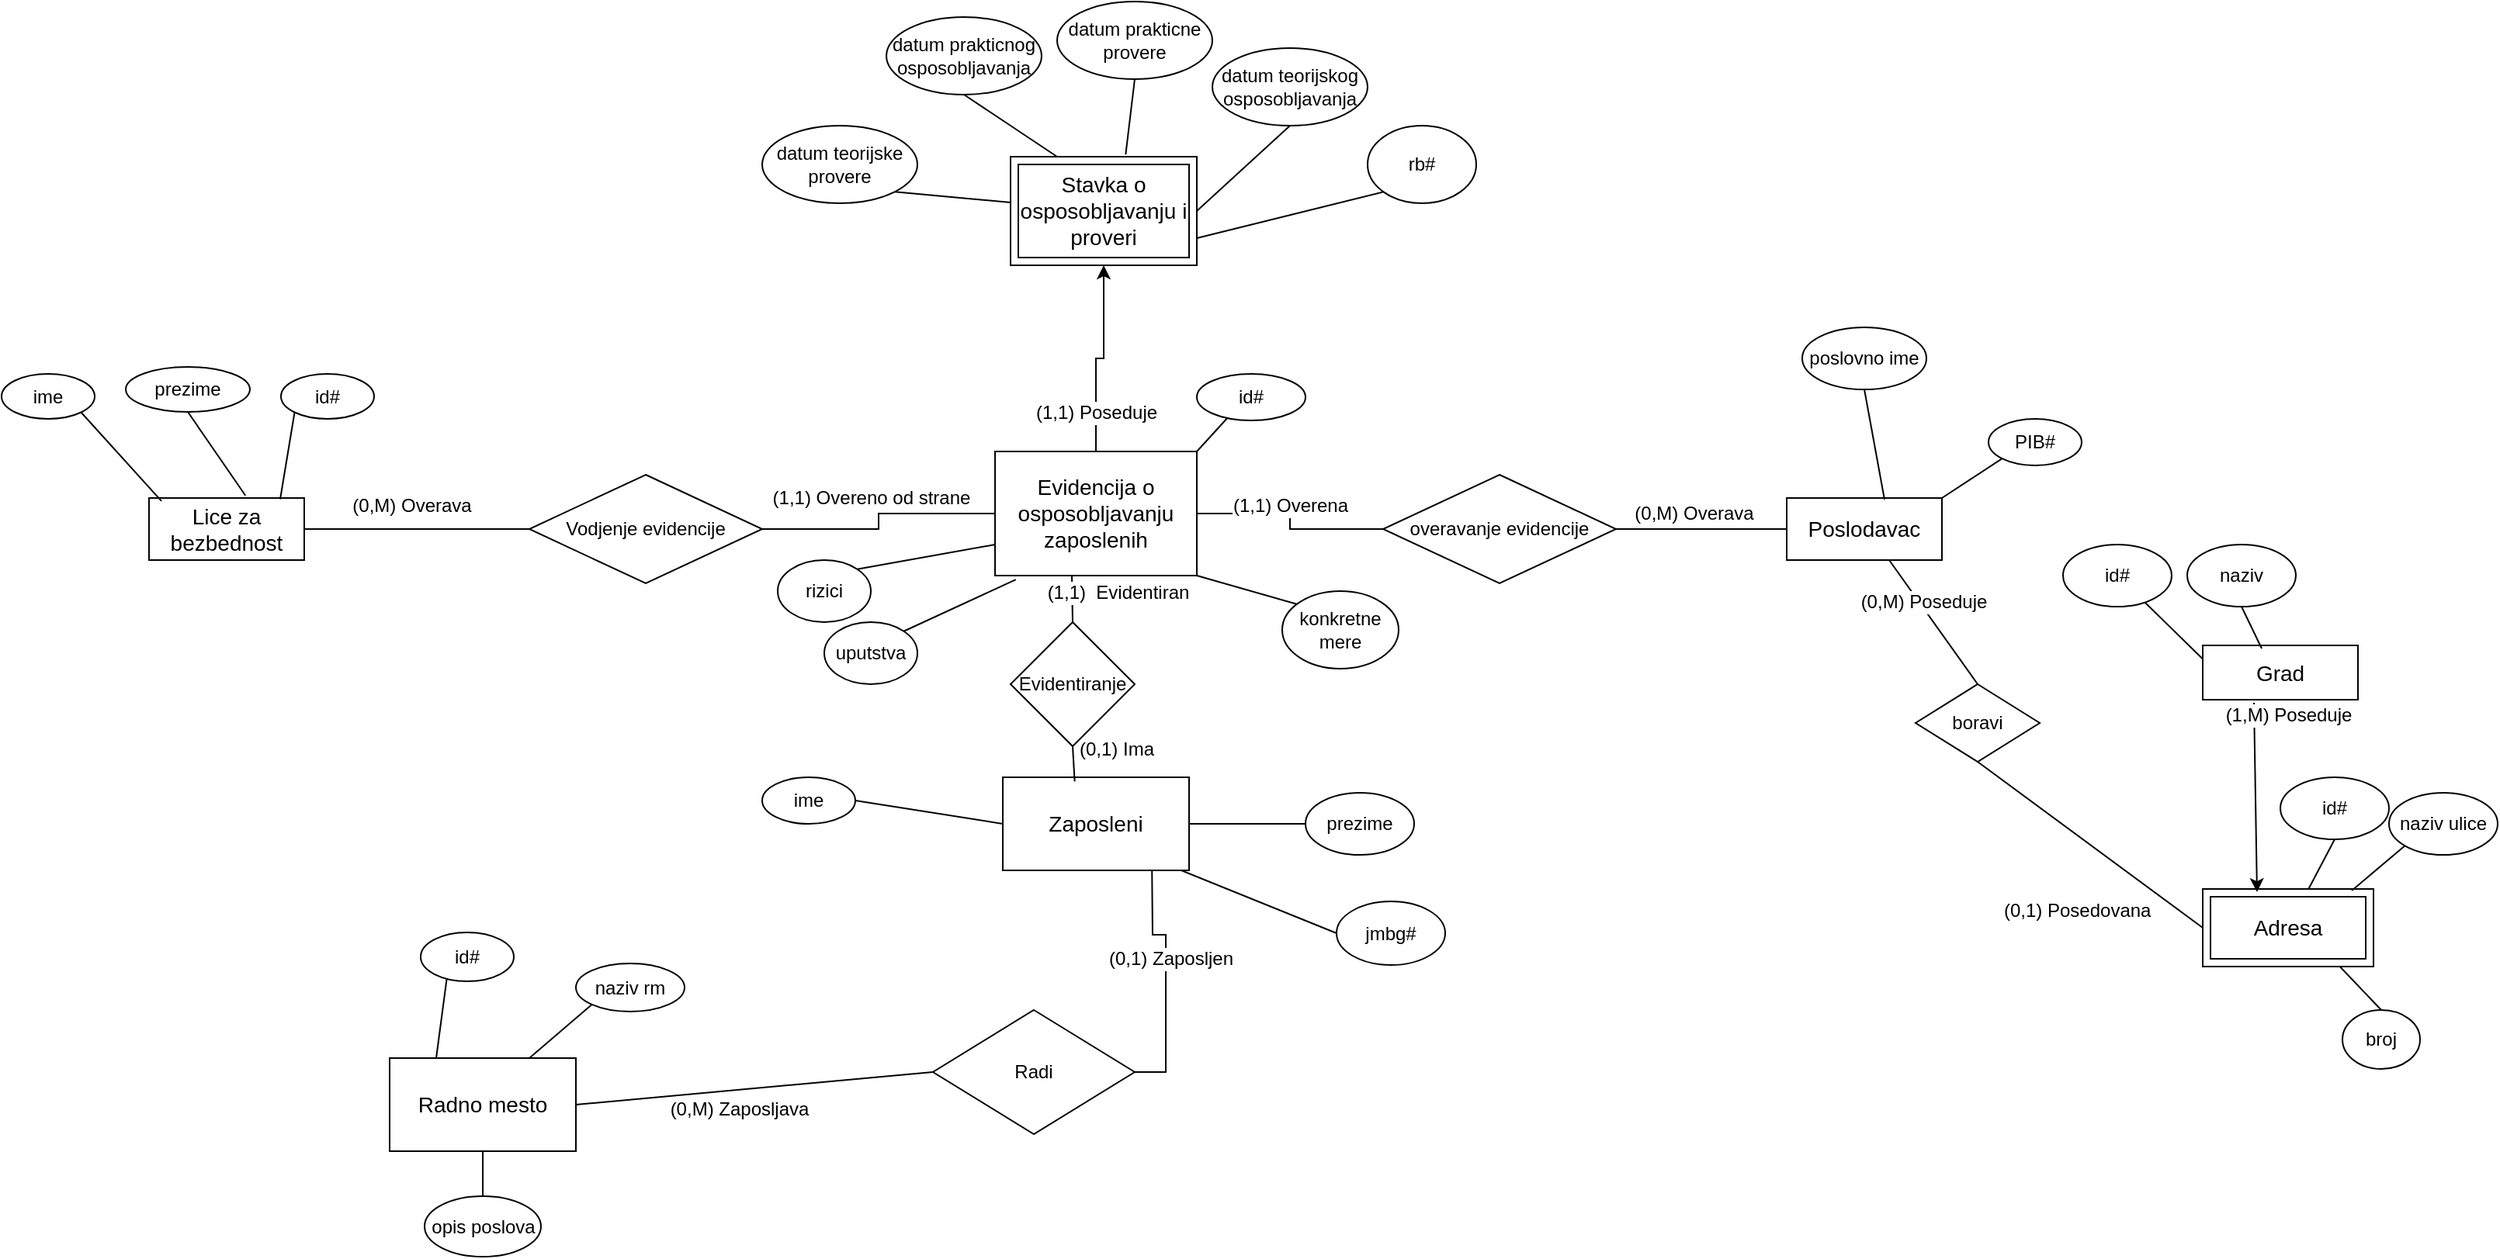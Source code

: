 <mxfile version="22.0.3" type="device">
  <diagram id="cX9Rxq1GDXvq4FwfHjqG" name="Page-1">
    <mxGraphModel dx="2268" dy="1928" grid="1" gridSize="10" guides="1" tooltips="1" connect="1" arrows="1" fold="1" page="1" pageScale="1" pageWidth="850" pageHeight="1100" math="0" shadow="0">
      <root>
        <mxCell id="0" />
        <mxCell id="1" parent="0" />
        <object label="" kardinalnost="(0,M)" id="p6OjkSHZk2NeHFK_y6Gc-2">
          <mxCell style="rounded=0;orthogonalLoop=1;jettySize=auto;html=1;exitX=0.5;exitY=1;exitDx=0;exitDy=0;endArrow=none;endFill=0;targetPerimeterSpacing=0;entryX=0.5;entryY=0;entryDx=0;entryDy=0;" parent="1" target="dR7-cXVYRjZlP15LV4le-50" edge="1">
            <mxGeometry relative="1" as="geometry">
              <mxPoint x="169.5" y="330" as="targetPoint" />
              <mxPoint x="169.5" y="200" as="sourcePoint" />
            </mxGeometry>
          </mxCell>
        </object>
        <mxCell id="p6OjkSHZk2NeHFK_y6Gc-15" value="&lt;font style=&quot;font-size: 12px;&quot;&gt;(1,1)&amp;nbsp; Evidentiran&lt;/font&gt;" style="edgeLabel;html=1;align=center;verticalAlign=middle;resizable=0;points=[];fontSize=12;" parent="p6OjkSHZk2NeHFK_y6Gc-2" vertex="1" connectable="0">
          <mxGeometry x="-0.769" y="3" relative="1" as="geometry">
            <mxPoint x="26" y="7" as="offset" />
          </mxGeometry>
        </mxCell>
        <mxCell id="dR7-cXVYRjZlP15LV4le-53" style="rounded=0;orthogonalLoop=1;jettySize=auto;html=1;exitX=1;exitY=0.5;exitDx=0;exitDy=0;entryX=0.5;entryY=1;entryDx=0;entryDy=0;endArrow=none;endFill=0;" parent="1" source="MHaZ8JLug0pjG2hCf8hZ-29" target="dR7-cXVYRjZlP15LV4le-54" edge="1">
          <mxGeometry relative="1" as="geometry">
            <mxPoint x="217.529" y="70" as="targetPoint" />
          </mxGeometry>
        </mxCell>
        <mxCell id="dR7-cXVYRjZlP15LV4le-65" style="rounded=0;orthogonalLoop=1;jettySize=auto;html=1;exitX=1;exitY=1;exitDx=0;exitDy=0;endArrow=none;endFill=0;" parent="1" source="p6OjkSHZk2NeHFK_y6Gc-1" edge="1">
          <mxGeometry relative="1" as="geometry">
            <mxPoint x="320" y="220" as="targetPoint" />
          </mxGeometry>
        </mxCell>
        <mxCell id="MHaZ8JLug0pjG2hCf8hZ-30" style="edgeStyle=orthogonalEdgeStyle;rounded=0;orthogonalLoop=1;jettySize=auto;html=1;exitX=0.5;exitY=0;exitDx=0;exitDy=0;entryX=0.5;entryY=1;entryDx=0;entryDy=0;" parent="1" source="p6OjkSHZk2NeHFK_y6Gc-1" target="MHaZ8JLug0pjG2hCf8hZ-29" edge="1">
          <mxGeometry relative="1" as="geometry" />
        </mxCell>
        <mxCell id="p6OjkSHZk2NeHFK_y6Gc-1" value="&lt;font style=&quot;font-size: 14px;&quot;&gt;Evidencija o osposobljavanju zaposlenih&lt;/font&gt;" style="rounded=0;whiteSpace=wrap;html=1;fontSize=14;" parent="1" vertex="1">
          <mxGeometry x="120" y="120" width="130" height="80" as="geometry" />
        </mxCell>
        <mxCell id="dR7-cXVYRjZlP15LV4le-43" style="rounded=0;orthogonalLoop=1;jettySize=auto;html=1;exitX=1;exitY=0.5;exitDx=0;exitDy=0;entryX=0;entryY=0.5;entryDx=0;entryDy=0;endArrow=none;endFill=0;" parent="1" source="dR7-cXVYRjZlP15LV4le-46" target="dR7-cXVYRjZlP15LV4le-42" edge="1">
          <mxGeometry relative="1" as="geometry">
            <mxPoint x="235" y="355" as="sourcePoint" />
          </mxGeometry>
        </mxCell>
        <mxCell id="p6OjkSHZk2NeHFK_y6Gc-17" value="" style="endArrow=none;html=1;rounded=0;entryX=0;entryY=0.5;entryDx=0;entryDy=0;exitX=1;exitY=0.5;exitDx=0;exitDy=0;" parent="1" source="dR7-cXVYRjZlP15LV4le-47" target="dR7-cXVYRjZlP15LV4le-46" edge="1">
          <mxGeometry width="50" height="50" relative="1" as="geometry">
            <mxPoint x="34.0" y="353.0" as="sourcePoint" />
            <mxPoint x="125" y="342.5" as="targetPoint" />
          </mxGeometry>
        </mxCell>
        <mxCell id="p6OjkSHZk2NeHFK_y6Gc-18" value="&lt;font style=&quot;font-size: 14px;&quot;&gt;Poslodavac&lt;/font&gt;" style="whiteSpace=wrap;html=1;align=center;" parent="1" vertex="1">
          <mxGeometry x="630" y="150" width="100" height="40" as="geometry" />
        </mxCell>
        <mxCell id="p6OjkSHZk2NeHFK_y6Gc-20" value="" style="edgeStyle=orthogonalEdgeStyle;rounded=0;orthogonalLoop=1;jettySize=auto;html=1;endArrow=none;endFill=0;" parent="1" source="p6OjkSHZk2NeHFK_y6Gc-19" target="p6OjkSHZk2NeHFK_y6Gc-1" edge="1">
          <mxGeometry relative="1" as="geometry" />
        </mxCell>
        <mxCell id="p6OjkSHZk2NeHFK_y6Gc-23" value="&lt;font style=&quot;font-size: 12px;&quot;&gt;(1,1) Overena&lt;/font&gt;" style="edgeLabel;html=1;align=center;verticalAlign=middle;resizable=0;points=[];fontSize=12;" parent="p6OjkSHZk2NeHFK_y6Gc-20" vertex="1" connectable="0">
          <mxGeometry x="0.339" y="1" relative="1" as="geometry">
            <mxPoint x="17" y="-6" as="offset" />
          </mxGeometry>
        </mxCell>
        <mxCell id="p6OjkSHZk2NeHFK_y6Gc-21" style="edgeStyle=orthogonalEdgeStyle;rounded=0;orthogonalLoop=1;jettySize=auto;html=1;exitX=1;exitY=0.5;exitDx=0;exitDy=0;entryX=0;entryY=0.5;entryDx=0;entryDy=0;endArrow=none;endFill=0;" parent="1" source="p6OjkSHZk2NeHFK_y6Gc-19" target="p6OjkSHZk2NeHFK_y6Gc-18" edge="1">
          <mxGeometry relative="1" as="geometry" />
        </mxCell>
        <mxCell id="p6OjkSHZk2NeHFK_y6Gc-24" value="(0,M) Overava" style="edgeLabel;html=1;align=center;verticalAlign=middle;resizable=0;points=[];fontSize=12;" parent="p6OjkSHZk2NeHFK_y6Gc-21" vertex="1" connectable="0">
          <mxGeometry x="-0.036" y="3" relative="1" as="geometry">
            <mxPoint x="-3" y="-7" as="offset" />
          </mxGeometry>
        </mxCell>
        <mxCell id="p6OjkSHZk2NeHFK_y6Gc-19" value="overavanje evidencije" style="shape=rhombus;perimeter=rhombusPerimeter;whiteSpace=wrap;html=1;align=center;" parent="1" vertex="1">
          <mxGeometry x="370" y="135" width="150" height="70" as="geometry" />
        </mxCell>
        <mxCell id="p6OjkSHZk2NeHFK_y6Gc-27" value="PIB#" style="ellipse;whiteSpace=wrap;html=1;align=center;" parent="1" vertex="1">
          <mxGeometry x="760" y="99" width="60" height="30" as="geometry" />
        </mxCell>
        <mxCell id="p6OjkSHZk2NeHFK_y6Gc-28" value="" style="endArrow=none;html=1;rounded=0;entryX=1;entryY=0;entryDx=0;entryDy=0;exitX=0;exitY=1;exitDx=0;exitDy=0;" parent="1" source="p6OjkSHZk2NeHFK_y6Gc-27" target="p6OjkSHZk2NeHFK_y6Gc-18" edge="1">
          <mxGeometry width="50" height="50" relative="1" as="geometry">
            <mxPoint x="620" y="220" as="sourcePoint" />
            <mxPoint x="715" y="213" as="targetPoint" />
          </mxGeometry>
        </mxCell>
        <mxCell id="p6OjkSHZk2NeHFK_y6Gc-31" value="poslovno ime" style="ellipse;whiteSpace=wrap;html=1;align=center;" parent="1" vertex="1">
          <mxGeometry x="640" y="40" width="80" height="40" as="geometry" />
        </mxCell>
        <mxCell id="p6OjkSHZk2NeHFK_y6Gc-32" value="" style="endArrow=none;html=1;rounded=0;entryX=0.63;entryY=0.025;entryDx=0;entryDy=0;exitX=0.5;exitY=1;exitDx=0;exitDy=0;entryPerimeter=0;" parent="1" source="p6OjkSHZk2NeHFK_y6Gc-31" target="p6OjkSHZk2NeHFK_y6Gc-18" edge="1">
          <mxGeometry width="50" height="50" relative="1" as="geometry">
            <mxPoint x="780" y="280" as="sourcePoint" />
            <mxPoint x="875" y="263" as="targetPoint" />
          </mxGeometry>
        </mxCell>
        <mxCell id="p6OjkSHZk2NeHFK_y6Gc-33" value="id#" style="ellipse;whiteSpace=wrap;html=1;align=center;" parent="1" vertex="1">
          <mxGeometry x="250" y="70" width="70" height="30" as="geometry" />
        </mxCell>
        <mxCell id="p6OjkSHZk2NeHFK_y6Gc-34" value="" style="endArrow=none;html=1;rounded=0;entryX=1;entryY=0;entryDx=0;entryDy=0;exitX=0.28;exitY=0.95;exitDx=0;exitDy=0;exitPerimeter=0;" parent="1" source="p6OjkSHZk2NeHFK_y6Gc-33" target="p6OjkSHZk2NeHFK_y6Gc-1" edge="1">
          <mxGeometry width="50" height="50" relative="1" as="geometry">
            <mxPoint x="220" y="279" as="sourcePoint" />
            <mxPoint x="206" y="140" as="targetPoint" />
          </mxGeometry>
        </mxCell>
        <mxCell id="p6OjkSHZk2NeHFK_y6Gc-37" style="edgeStyle=orthogonalEdgeStyle;rounded=0;orthogonalLoop=1;jettySize=auto;html=1;exitX=1;exitY=0.5;exitDx=0;exitDy=0;entryX=0;entryY=0.5;entryDx=0;entryDy=0;endArrow=none;endFill=0;" parent="1" source="p6OjkSHZk2NeHFK_y6Gc-39" target="p6OjkSHZk2NeHFK_y6Gc-1" edge="1">
          <mxGeometry relative="1" as="geometry">
            <mxPoint x="80" y="165" as="targetPoint" />
          </mxGeometry>
        </mxCell>
        <mxCell id="p6OjkSHZk2NeHFK_y6Gc-38" value="(1,1) Overeno od strane" style="edgeLabel;html=1;align=center;verticalAlign=middle;resizable=0;points=[];fontSize=12;" parent="p6OjkSHZk2NeHFK_y6Gc-37" vertex="1" connectable="0">
          <mxGeometry x="-0.036" y="3" relative="1" as="geometry">
            <mxPoint x="-2" y="-18" as="offset" />
          </mxGeometry>
        </mxCell>
        <mxCell id="p6OjkSHZk2NeHFK_y6Gc-40" style="edgeStyle=orthogonalEdgeStyle;rounded=0;orthogonalLoop=1;jettySize=auto;html=1;exitX=0;exitY=0.5;exitDx=0;exitDy=0;endArrow=none;endFill=0;entryX=1;entryY=0.5;entryDx=0;entryDy=0;" parent="1" source="p6OjkSHZk2NeHFK_y6Gc-39" target="p6OjkSHZk2NeHFK_y6Gc-42" edge="1">
          <mxGeometry relative="1" as="geometry">
            <mxPoint x="-330" y="170" as="targetPoint" />
          </mxGeometry>
        </mxCell>
        <mxCell id="p6OjkSHZk2NeHFK_y6Gc-39" value="Vodjenje evidencije" style="shape=rhombus;perimeter=rhombusPerimeter;whiteSpace=wrap;html=1;align=center;" parent="1" vertex="1">
          <mxGeometry x="-180" y="135" width="150" height="70" as="geometry" />
        </mxCell>
        <mxCell id="p6OjkSHZk2NeHFK_y6Gc-41" value="(0,M) Overava" style="edgeLabel;html=1;align=center;verticalAlign=middle;resizable=0;points=[];fontSize=12;" parent="1" vertex="1" connectable="0">
          <mxGeometry x="-249.995" y="160" as="geometry">
            <mxPoint x="-6" y="-5" as="offset" />
          </mxGeometry>
        </mxCell>
        <mxCell id="p6OjkSHZk2NeHFK_y6Gc-42" value="&lt;font style=&quot;font-size: 14px;&quot;&gt;Lice za bezbednost&lt;/font&gt;" style="whiteSpace=wrap;html=1;align=center;" parent="1" vertex="1">
          <mxGeometry x="-425" y="150" width="100" height="40" as="geometry" />
        </mxCell>
        <mxCell id="p6OjkSHZk2NeHFK_y6Gc-43" value="ime" style="ellipse;whiteSpace=wrap;html=1;align=center;" parent="1" vertex="1">
          <mxGeometry x="-520" y="70" width="60" height="29" as="geometry" />
        </mxCell>
        <mxCell id="p6OjkSHZk2NeHFK_y6Gc-44" value="" style="endArrow=none;html=1;rounded=0;entryX=0.08;entryY=0.049;entryDx=0;entryDy=0;exitX=1;exitY=1;exitDx=0;exitDy=0;entryPerimeter=0;" parent="1" source="p6OjkSHZk2NeHFK_y6Gc-43" target="p6OjkSHZk2NeHFK_y6Gc-42" edge="1">
          <mxGeometry width="50" height="50" relative="1" as="geometry">
            <mxPoint x="-400" y="289" as="sourcePoint" />
            <mxPoint x="-414" y="150" as="targetPoint" />
          </mxGeometry>
        </mxCell>
        <mxCell id="p6OjkSHZk2NeHFK_y6Gc-45" value="id#" style="ellipse;whiteSpace=wrap;html=1;align=center;" parent="1" vertex="1">
          <mxGeometry x="-340" y="70" width="60" height="29" as="geometry" />
        </mxCell>
        <mxCell id="p6OjkSHZk2NeHFK_y6Gc-46" value="" style="endArrow=none;html=1;rounded=0;entryX=0.845;entryY=0.019;entryDx=0;entryDy=0;exitX=0;exitY=1;exitDx=0;exitDy=0;entryPerimeter=0;" parent="1" source="p6OjkSHZk2NeHFK_y6Gc-45" target="p6OjkSHZk2NeHFK_y6Gc-42" edge="1">
          <mxGeometry width="50" height="50" relative="1" as="geometry">
            <mxPoint x="-440" y="219" as="sourcePoint" />
            <mxPoint x="-330" y="149" as="targetPoint" />
          </mxGeometry>
        </mxCell>
        <mxCell id="p6OjkSHZk2NeHFK_y6Gc-47" value="prezime" style="ellipse;whiteSpace=wrap;html=1;align=center;" parent="1" vertex="1">
          <mxGeometry x="-440" y="65.5" width="80" height="29" as="geometry" />
        </mxCell>
        <mxCell id="p6OjkSHZk2NeHFK_y6Gc-48" value="" style="endArrow=none;html=1;rounded=0;entryX=0.621;entryY=-0.04;entryDx=0;entryDy=0;exitX=0.5;exitY=1;exitDx=0;exitDy=0;entryPerimeter=0;" parent="1" source="p6OjkSHZk2NeHFK_y6Gc-47" target="p6OjkSHZk2NeHFK_y6Gc-42" edge="1">
          <mxGeometry width="50" height="50" relative="1" as="geometry">
            <mxPoint x="-280" y="279" as="sourcePoint" />
            <mxPoint x="-367" y="150" as="targetPoint" />
          </mxGeometry>
        </mxCell>
        <mxCell id="XjySdd2gi-GwcaV57Ylc-37" value="" style="rounded=0;orthogonalLoop=1;jettySize=auto;html=1;exitX=1;exitY=0.5;exitDx=0;exitDy=0;entryX=0;entryY=0.5;entryDx=0;entryDy=0;endArrow=none;endFill=0;" parent="1" source="dR7-cXVYRjZlP15LV4le-10" target="XjySdd2gi-GwcaV57Ylc-36" edge="1">
          <mxGeometry relative="1" as="geometry">
            <mxPoint x="-140" y="550" as="sourcePoint" />
          </mxGeometry>
        </mxCell>
        <mxCell id="XjySdd2gi-GwcaV57Ylc-36" value="Radi" style="rhombus;whiteSpace=wrap;html=1;" parent="1" vertex="1">
          <mxGeometry x="80" y="480" width="130" height="80" as="geometry" />
        </mxCell>
        <mxCell id="XjySdd2gi-GwcaV57Ylc-39" style="edgeStyle=orthogonalEdgeStyle;rounded=0;orthogonalLoop=1;jettySize=auto;html=1;exitX=1;exitY=0.5;exitDx=0;exitDy=0;entryX=0.873;entryY=1.04;entryDx=0;entryDy=0;entryPerimeter=0;endArrow=none;endFill=0;" parent="1" source="XjySdd2gi-GwcaV57Ylc-36" edge="1">
          <mxGeometry relative="1" as="geometry">
            <mxPoint x="221.03" y="382" as="targetPoint" />
          </mxGeometry>
        </mxCell>
        <mxCell id="XjySdd2gi-GwcaV57Ylc-40" value="(0,M) Zaposljava" style="edgeLabel;html=1;align=center;verticalAlign=middle;resizable=0;points=[];fontSize=12;" parent="1" vertex="1" connectable="0">
          <mxGeometry x="-29.995" y="550" as="geometry">
            <mxPoint x="-15" y="-6" as="offset" />
          </mxGeometry>
        </mxCell>
        <mxCell id="XjySdd2gi-GwcaV57Ylc-41" value="(0,1) Zaposljen" style="edgeLabel;html=1;align=center;verticalAlign=middle;resizable=0;points=[];fontSize=12;" parent="1" vertex="1" connectable="0">
          <mxGeometry x="250.005" y="450" as="geometry">
            <mxPoint x="-17" y="-3" as="offset" />
          </mxGeometry>
        </mxCell>
        <mxCell id="dR7-cXVYRjZlP15LV4le-10" value="Radno mesto" style="rounded=0;whiteSpace=wrap;html=1;fontSize=14;" parent="1" vertex="1">
          <mxGeometry x="-270" y="511" width="120" height="60" as="geometry" />
        </mxCell>
        <mxCell id="dR7-cXVYRjZlP15LV4le-13" value="id#" style="ellipse;whiteSpace=wrap;html=1;align=center;" parent="1" vertex="1">
          <mxGeometry x="-250" y="430" width="60" height="31.5" as="geometry" />
        </mxCell>
        <mxCell id="dR7-cXVYRjZlP15LV4le-14" value="" style="endArrow=none;html=1;rounded=0;entryX=0.25;entryY=0;entryDx=0;entryDy=0;exitX=0.28;exitY=0.95;exitDx=0;exitDy=0;exitPerimeter=0;" parent="1" source="dR7-cXVYRjZlP15LV4le-13" target="dR7-cXVYRjZlP15LV4le-10" edge="1">
          <mxGeometry width="50" height="50" relative="1" as="geometry">
            <mxPoint x="-200" y="660.5" as="sourcePoint" />
            <mxPoint x="-250" y="500.5" as="targetPoint" />
          </mxGeometry>
        </mxCell>
        <mxCell id="dR7-cXVYRjZlP15LV4le-35" value="opis poslova" style="ellipse;whiteSpace=wrap;html=1;" parent="1" vertex="1">
          <mxGeometry x="-247.5" y="600" width="75" height="39" as="geometry" />
        </mxCell>
        <mxCell id="dR7-cXVYRjZlP15LV4le-36" style="rounded=0;orthogonalLoop=1;jettySize=auto;html=1;exitX=0.5;exitY=0;exitDx=0;exitDy=0;entryX=0.5;entryY=1;entryDx=0;entryDy=0;endArrow=none;endFill=0;" parent="1" source="dR7-cXVYRjZlP15LV4le-35" target="dR7-cXVYRjZlP15LV4le-10" edge="1">
          <mxGeometry relative="1" as="geometry">
            <mxPoint x="-140" y="576" as="targetPoint" />
          </mxGeometry>
        </mxCell>
        <mxCell id="dR7-cXVYRjZlP15LV4le-40" style="rounded=0;orthogonalLoop=1;jettySize=auto;html=1;exitX=0;exitY=1;exitDx=0;exitDy=0;entryX=0.75;entryY=0;entryDx=0;entryDy=0;endArrow=none;endFill=0;" parent="1" source="dR7-cXVYRjZlP15LV4le-41" target="dR7-cXVYRjZlP15LV4le-10" edge="1">
          <mxGeometry relative="1" as="geometry" />
        </mxCell>
        <mxCell id="dR7-cXVYRjZlP15LV4le-41" value="naziv rm" style="ellipse;whiteSpace=wrap;html=1;" parent="1" vertex="1">
          <mxGeometry x="-150" y="450" width="70" height="31" as="geometry" />
        </mxCell>
        <mxCell id="dR7-cXVYRjZlP15LV4le-42" value="prezime" style="ellipse;whiteSpace=wrap;html=1;" parent="1" vertex="1">
          <mxGeometry x="320" y="340" width="70" height="40" as="geometry" />
        </mxCell>
        <mxCell id="dR7-cXVYRjZlP15LV4le-44" style="rounded=0;orthogonalLoop=1;jettySize=auto;html=1;exitX=0.958;exitY=1;exitDx=0;exitDy=0;entryX=0;entryY=0.5;entryDx=0;entryDy=0;endArrow=none;endFill=0;exitPerimeter=0;" parent="1" source="dR7-cXVYRjZlP15LV4le-46" target="dR7-cXVYRjZlP15LV4le-45" edge="1">
          <mxGeometry relative="1" as="geometry">
            <mxPoint x="235" y="380" as="sourcePoint" />
          </mxGeometry>
        </mxCell>
        <mxCell id="dR7-cXVYRjZlP15LV4le-45" value="jmbg#" style="ellipse;whiteSpace=wrap;html=1;" parent="1" vertex="1">
          <mxGeometry x="340" y="410" width="70" height="41" as="geometry" />
        </mxCell>
        <mxCell id="dR7-cXVYRjZlP15LV4le-46" value="Zaposleni" style="rounded=0;whiteSpace=wrap;html=1;fontSize=14;" parent="1" vertex="1">
          <mxGeometry x="125" y="330" width="120" height="60" as="geometry" />
        </mxCell>
        <mxCell id="dR7-cXVYRjZlP15LV4le-47" value="ime" style="ellipse;whiteSpace=wrap;html=1;align=center;" parent="1" vertex="1">
          <mxGeometry x="-30" y="330" width="60" height="30" as="geometry" />
        </mxCell>
        <mxCell id="dR7-cXVYRjZlP15LV4le-51" style="rounded=0;orthogonalLoop=1;jettySize=auto;html=1;exitX=0.5;exitY=1;exitDx=0;exitDy=0;entryX=0.386;entryY=0.045;entryDx=0;entryDy=0;endArrow=none;endFill=0;entryPerimeter=0;" parent="1" source="dR7-cXVYRjZlP15LV4le-50" target="dR7-cXVYRjZlP15LV4le-46" edge="1">
          <mxGeometry relative="1" as="geometry" />
        </mxCell>
        <mxCell id="dR7-cXVYRjZlP15LV4le-52" value="&lt;font style=&quot;font-size: 12px;&quot;&gt;(0,1) Ima&lt;/font&gt;" style="edgeLabel;html=1;align=center;verticalAlign=middle;resizable=0;points=[];" parent="dR7-cXVYRjZlP15LV4le-51" vertex="1" connectable="0">
          <mxGeometry x="0.361" y="4" relative="1" as="geometry">
            <mxPoint x="23" y="-13" as="offset" />
          </mxGeometry>
        </mxCell>
        <mxCell id="dR7-cXVYRjZlP15LV4le-50" value="Evidentiranje" style="rhombus;whiteSpace=wrap;html=1;" parent="1" vertex="1">
          <mxGeometry x="130" y="230" width="80" height="80" as="geometry" />
        </mxCell>
        <mxCell id="dR7-cXVYRjZlP15LV4le-54" value="datum teorijskog osposobljavanja" style="ellipse;whiteSpace=wrap;html=1;" parent="1" vertex="1">
          <mxGeometry x="260" y="-140" width="100" height="50" as="geometry" />
        </mxCell>
        <mxCell id="dR7-cXVYRjZlP15LV4le-55" style="rounded=0;orthogonalLoop=1;jettySize=auto;html=1;exitX=0.25;exitY=0;exitDx=0;exitDy=0;entryX=0.5;entryY=1;entryDx=0;entryDy=0;endArrow=none;endFill=0;" parent="1" source="MHaZ8JLug0pjG2hCf8hZ-29" target="dR7-cXVYRjZlP15LV4le-56" edge="1">
          <mxGeometry relative="1" as="geometry">
            <mxPoint x="97.529" y="70" as="targetPoint" />
            <mxPoint x="98" y="120" as="sourcePoint" />
          </mxGeometry>
        </mxCell>
        <mxCell id="dR7-cXVYRjZlP15LV4le-56" value="datum prakticnog osposobljavanja" style="ellipse;whiteSpace=wrap;html=1;" parent="1" vertex="1">
          <mxGeometry x="50" y="-160" width="100" height="50" as="geometry" />
        </mxCell>
        <mxCell id="dR7-cXVYRjZlP15LV4le-57" style="rounded=0;orthogonalLoop=1;jettySize=auto;html=1;entryX=1;entryY=1;entryDx=0;entryDy=0;endArrow=none;endFill=0;" parent="1" source="MHaZ8JLug0pjG2hCf8hZ-29" target="dR7-cXVYRjZlP15LV4le-58" edge="1">
          <mxGeometry relative="1" as="geometry">
            <mxPoint x="-12.471" y="59" as="targetPoint" />
            <mxPoint x="120" y="-40" as="sourcePoint" />
          </mxGeometry>
        </mxCell>
        <mxCell id="dR7-cXVYRjZlP15LV4le-58" value="datum teorijske provere" style="ellipse;whiteSpace=wrap;html=1;" parent="1" vertex="1">
          <mxGeometry x="-30" y="-90" width="100" height="50" as="geometry" />
        </mxCell>
        <mxCell id="dR7-cXVYRjZlP15LV4le-59" style="rounded=0;orthogonalLoop=1;jettySize=auto;html=1;exitX=0.618;exitY=-0.02;exitDx=0;exitDy=0;entryX=0.5;entryY=1;entryDx=0;entryDy=0;endArrow=none;endFill=0;exitPerimeter=0;" parent="1" source="MHaZ8JLug0pjG2hCf8hZ-29" target="dR7-cXVYRjZlP15LV4le-60" edge="1">
          <mxGeometry relative="1" as="geometry">
            <mxPoint x="-132.471" y="59" as="targetPoint" />
            <mxPoint x="-65" y="107" as="sourcePoint" />
          </mxGeometry>
        </mxCell>
        <mxCell id="dR7-cXVYRjZlP15LV4le-60" value="datum prakticne provere" style="ellipse;whiteSpace=wrap;html=1;" parent="1" vertex="1">
          <mxGeometry x="160" y="-170" width="100" height="50" as="geometry" />
        </mxCell>
        <mxCell id="dR7-cXVYRjZlP15LV4le-62" style="rounded=0;orthogonalLoop=1;jettySize=auto;html=1;exitX=1;exitY=0;exitDx=0;exitDy=0;entryX=0;entryY=0.75;entryDx=0;entryDy=0;endArrow=none;endFill=0;" parent="1" source="dR7-cXVYRjZlP15LV4le-61" target="p6OjkSHZk2NeHFK_y6Gc-1" edge="1">
          <mxGeometry relative="1" as="geometry" />
        </mxCell>
        <mxCell id="dR7-cXVYRjZlP15LV4le-61" value="rizici" style="ellipse;whiteSpace=wrap;html=1;" parent="1" vertex="1">
          <mxGeometry x="-20" y="190" width="60" height="40" as="geometry" />
        </mxCell>
        <mxCell id="dR7-cXVYRjZlP15LV4le-63" style="rounded=0;orthogonalLoop=1;jettySize=auto;html=1;exitX=1;exitY=0;exitDx=0;exitDy=0;entryX=0.103;entryY=1.032;entryDx=0;entryDy=0;endArrow=none;endFill=0;entryPerimeter=0;" parent="1" source="dR7-cXVYRjZlP15LV4le-64" target="p6OjkSHZk2NeHFK_y6Gc-1" edge="1">
          <mxGeometry relative="1" as="geometry">
            <mxPoint x="150" y="220" as="targetPoint" />
          </mxGeometry>
        </mxCell>
        <mxCell id="dR7-cXVYRjZlP15LV4le-64" value="uputstva" style="ellipse;whiteSpace=wrap;html=1;" parent="1" vertex="1">
          <mxGeometry x="10" y="230" width="60" height="40" as="geometry" />
        </mxCell>
        <mxCell id="dR7-cXVYRjZlP15LV4le-66" value="konkretne mere" style="ellipse;whiteSpace=wrap;html=1;" parent="1" vertex="1">
          <mxGeometry x="305" y="210" width="75" height="50" as="geometry" />
        </mxCell>
        <mxCell id="MHaZ8JLug0pjG2hCf8hZ-29" value="&lt;font style=&quot;font-size: 14px;&quot;&gt;Stavka o osposobljavanju i proveri&lt;/font&gt;" style="shape=ext;margin=3;double=1;whiteSpace=wrap;html=1;align=center;rounded=0;" parent="1" vertex="1">
          <mxGeometry x="130" y="-70" width="120" height="70" as="geometry" />
        </mxCell>
        <mxCell id="MHaZ8JLug0pjG2hCf8hZ-31" value="&lt;font style=&quot;font-size: 12px;&quot;&gt;(1,1) Poseduje&lt;/font&gt;" style="edgeLabel;html=1;align=center;verticalAlign=middle;resizable=0;points=[];fontSize=12;" parent="1" vertex="1" connectable="0">
          <mxGeometry x="185" y="94.5" as="geometry" />
        </mxCell>
        <mxCell id="rgm7gioy1w3zKFnJGQ7F-2" style="rounded=0;orthogonalLoop=1;jettySize=auto;html=1;exitX=0;exitY=1;exitDx=0;exitDy=0;entryX=1;entryY=0.75;entryDx=0;entryDy=0;endArrow=none;endFill=0;" parent="1" source="rgm7gioy1w3zKFnJGQ7F-1" target="MHaZ8JLug0pjG2hCf8hZ-29" edge="1">
          <mxGeometry relative="1" as="geometry" />
        </mxCell>
        <mxCell id="rgm7gioy1w3zKFnJGQ7F-1" value="rb#" style="ellipse;whiteSpace=wrap;html=1;" parent="1" vertex="1">
          <mxGeometry x="360" y="-90" width="70" height="50" as="geometry" />
        </mxCell>
        <mxCell id="-jbn8MROxnnTMncb0BOT-1" style="rounded=0;orthogonalLoop=1;jettySize=auto;html=1;exitX=0.5;exitY=0;exitDx=0;exitDy=0;startArrow=none;startFill=0;endArrow=none;endFill=0;entryX=0.66;entryY=1;entryDx=0;entryDy=0;entryPerimeter=0;" edge="1" parent="1" source="-jbn8MROxnnTMncb0BOT-4" target="p6OjkSHZk2NeHFK_y6Gc-18">
          <mxGeometry relative="1" as="geometry">
            <mxPoint x="680" y="184" as="targetPoint" />
          </mxGeometry>
        </mxCell>
        <mxCell id="-jbn8MROxnnTMncb0BOT-2" value="&lt;font style=&quot;font-size: 12px;&quot;&gt;(0,M) Poseduje&lt;/font&gt;" style="edgeLabel;html=1;align=center;verticalAlign=middle;resizable=0;points=[];" vertex="1" connectable="0" parent="-jbn8MROxnnTMncb0BOT-1">
          <mxGeometry x="0.3" y="-2" relative="1" as="geometry">
            <mxPoint as="offset" />
          </mxGeometry>
        </mxCell>
        <mxCell id="-jbn8MROxnnTMncb0BOT-3" style="rounded=0;orthogonalLoop=1;jettySize=auto;html=1;exitX=0.5;exitY=1;exitDx=0;exitDy=0;startArrow=none;startFill=0;endArrow=none;endFill=0;entryX=0;entryY=0.5;entryDx=0;entryDy=0;" edge="1" parent="1" source="-jbn8MROxnnTMncb0BOT-4" target="-jbn8MROxnnTMncb0BOT-9">
          <mxGeometry relative="1" as="geometry">
            <mxPoint x="653" y="395" as="targetPoint" />
          </mxGeometry>
        </mxCell>
        <mxCell id="-jbn8MROxnnTMncb0BOT-4" value="boravi" style="rhombus;whiteSpace=wrap;html=1;" vertex="1" parent="1">
          <mxGeometry x="713" y="270" width="80" height="50" as="geometry" />
        </mxCell>
        <mxCell id="-jbn8MROxnnTMncb0BOT-5" style="rounded=0;orthogonalLoop=1;jettySize=auto;html=1;exitX=0;exitY=0.25;exitDx=0;exitDy=0;endArrow=none;endFill=0;" edge="1" parent="1" source="-jbn8MROxnnTMncb0BOT-6" target="-jbn8MROxnnTMncb0BOT-8">
          <mxGeometry relative="1" as="geometry" />
        </mxCell>
        <mxCell id="-jbn8MROxnnTMncb0BOT-6" value="&lt;font style=&quot;font-size: 14px;&quot;&gt;Grad&lt;/font&gt;" style="rounded=0;whiteSpace=wrap;html=1;" vertex="1" parent="1">
          <mxGeometry x="898" y="245" width="100" height="35" as="geometry" />
        </mxCell>
        <mxCell id="-jbn8MROxnnTMncb0BOT-7" value="naziv" style="ellipse;whiteSpace=wrap;html=1;" vertex="1" parent="1">
          <mxGeometry x="888" y="180" width="70" height="40" as="geometry" />
        </mxCell>
        <mxCell id="-jbn8MROxnnTMncb0BOT-8" value="id#" style="ellipse;whiteSpace=wrap;html=1;" vertex="1" parent="1">
          <mxGeometry x="808" y="180" width="70" height="40" as="geometry" />
        </mxCell>
        <mxCell id="-jbn8MROxnnTMncb0BOT-9" value="&lt;span style=&quot;font-size: 14px;&quot;&gt;Adresa&lt;/span&gt;" style="shape=ext;margin=3;double=1;whiteSpace=wrap;html=1;align=center;rounded=0;" vertex="1" parent="1">
          <mxGeometry x="898" y="402" width="110" height="50" as="geometry" />
        </mxCell>
        <mxCell id="-jbn8MROxnnTMncb0BOT-10" style="rounded=0;orthogonalLoop=1;jettySize=auto;html=1;exitX=0.33;exitY=1.057;exitDx=0;exitDy=0;entryX=0.318;entryY=0.04;entryDx=0;entryDy=0;entryPerimeter=0;exitPerimeter=0;" edge="1" parent="1" source="-jbn8MROxnnTMncb0BOT-6" target="-jbn8MROxnnTMncb0BOT-9">
          <mxGeometry relative="1" as="geometry" />
        </mxCell>
        <mxCell id="-jbn8MROxnnTMncb0BOT-11" value="naziv ulice" style="ellipse;whiteSpace=wrap;html=1;" vertex="1" parent="1">
          <mxGeometry x="1018" y="340" width="70" height="40" as="geometry" />
        </mxCell>
        <mxCell id="-jbn8MROxnnTMncb0BOT-12" value="id#" style="ellipse;whiteSpace=wrap;html=1;" vertex="1" parent="1">
          <mxGeometry x="948" y="330" width="70" height="40" as="geometry" />
        </mxCell>
        <mxCell id="-jbn8MROxnnTMncb0BOT-13" style="rounded=0;orthogonalLoop=1;jettySize=auto;html=1;exitX=0.5;exitY=1;exitDx=0;exitDy=0;endArrow=none;endFill=0;" edge="1" parent="1" source="-jbn8MROxnnTMncb0BOT-12" target="-jbn8MROxnnTMncb0BOT-9">
          <mxGeometry relative="1" as="geometry">
            <mxPoint x="918" y="397" as="targetPoint" />
          </mxGeometry>
        </mxCell>
        <mxCell id="-jbn8MROxnnTMncb0BOT-14" style="rounded=0;orthogonalLoop=1;jettySize=auto;html=1;exitX=0;exitY=1;exitDx=0;exitDy=0;entryX=0.873;entryY=0.02;entryDx=0;entryDy=0;entryPerimeter=0;endArrow=none;endFill=0;" edge="1" parent="1" source="-jbn8MROxnnTMncb0BOT-11" target="-jbn8MROxnnTMncb0BOT-9">
          <mxGeometry relative="1" as="geometry" />
        </mxCell>
        <mxCell id="-jbn8MROxnnTMncb0BOT-15" value="&lt;span style=&quot;color: rgb(0, 0, 0); font-family: Helvetica; font-size: 12px; font-style: normal; font-variant-ligatures: normal; font-variant-caps: normal; font-weight: 400; letter-spacing: normal; orphans: 2; text-align: center; text-indent: 0px; text-transform: none; widows: 2; word-spacing: 0px; -webkit-text-stroke-width: 0px; background-color: rgb(255, 255, 255); text-decoration-thickness: initial; text-decoration-style: initial; text-decoration-color: initial; float: none; display: inline !important;&quot;&gt;(0,1) Posedovana&lt;/span&gt;" style="text;whiteSpace=wrap;html=1;" vertex="1" parent="1">
          <mxGeometry x="768" y="402" width="110" height="25" as="geometry" />
        </mxCell>
        <mxCell id="-jbn8MROxnnTMncb0BOT-16" style="rounded=0;orthogonalLoop=1;jettySize=auto;html=1;exitX=0.5;exitY=1;exitDx=0;exitDy=0;entryX=0.38;entryY=0.057;entryDx=0;entryDy=0;entryPerimeter=0;endArrow=none;endFill=0;" edge="1" parent="1" source="-jbn8MROxnnTMncb0BOT-7" target="-jbn8MROxnnTMncb0BOT-6">
          <mxGeometry relative="1" as="geometry" />
        </mxCell>
        <mxCell id="-jbn8MROxnnTMncb0BOT-17" value="&lt;font style=&quot;font-size: 12px;&quot;&gt;(1,M) Poseduje&lt;/font&gt;" style="edgeLabel;html=1;align=center;verticalAlign=middle;resizable=0;points=[];fontSize=12;" vertex="1" connectable="0" parent="1">
          <mxGeometry x="953" y="290" as="geometry" />
        </mxCell>
        <mxCell id="-jbn8MROxnnTMncb0BOT-18" value="broj" style="ellipse;whiteSpace=wrap;html=1;" vertex="1" parent="1">
          <mxGeometry x="988.0" y="480" width="50" height="38" as="geometry" />
        </mxCell>
        <mxCell id="-jbn8MROxnnTMncb0BOT-19" style="rounded=0;orthogonalLoop=1;jettySize=auto;html=1;exitX=0.5;exitY=0;exitDx=0;exitDy=0;entryX=0.318;entryY=0.95;entryDx=0;entryDy=0;entryPerimeter=0;endArrow=none;endFill=0;" edge="1" parent="1" source="-jbn8MROxnnTMncb0BOT-18">
          <mxGeometry relative="1" as="geometry">
            <mxPoint x="986.34" y="452" as="targetPoint" />
          </mxGeometry>
        </mxCell>
      </root>
    </mxGraphModel>
  </diagram>
</mxfile>
